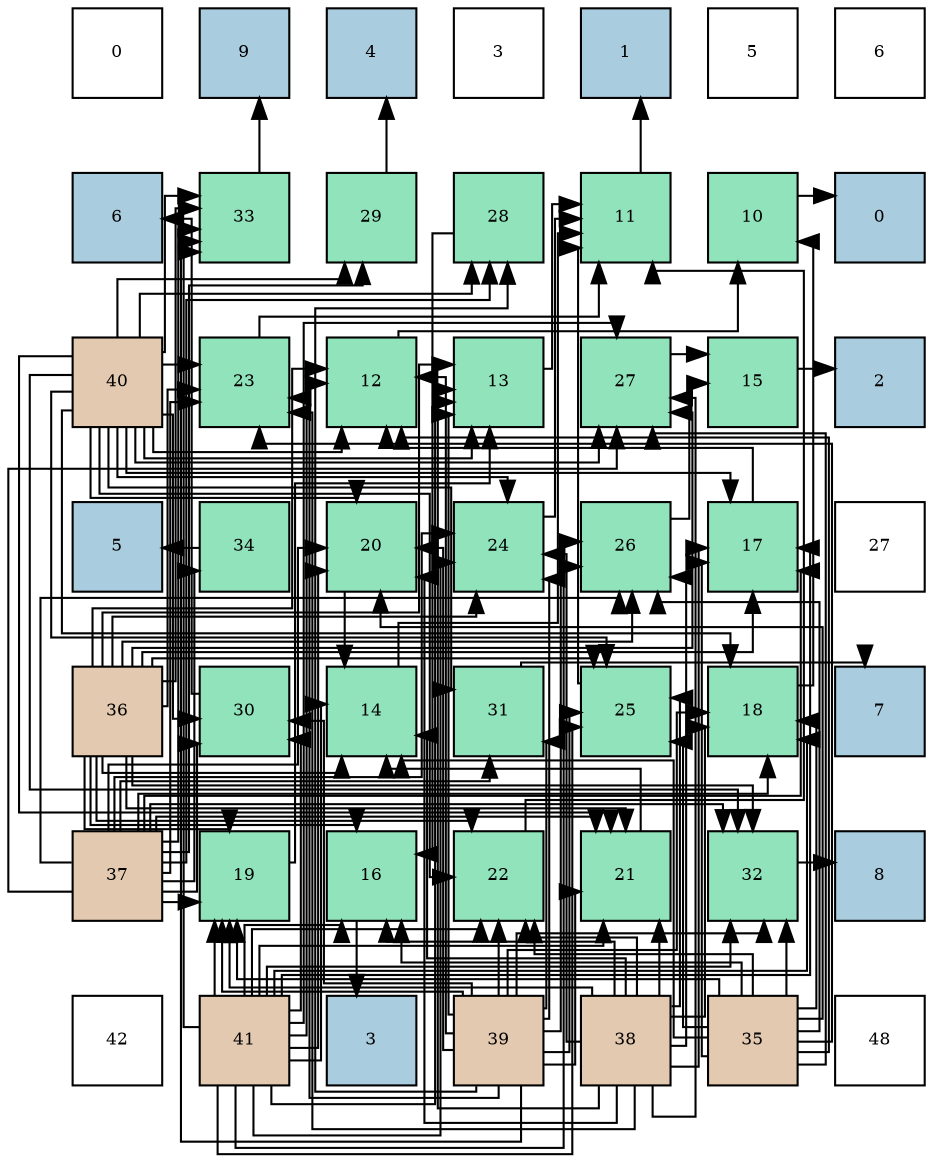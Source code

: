 digraph layout{
 rankdir=TB;
 splines=ortho;
 node [style=filled shape=square fixedsize=true width=0.6];
0[label="0", fontsize=8, fillcolor="#ffffff"];
1[label="9", fontsize=8, fillcolor="#a9ccde"];
2[label="4", fontsize=8, fillcolor="#a9ccde"];
3[label="3", fontsize=8, fillcolor="#ffffff"];
4[label="1", fontsize=8, fillcolor="#a9ccde"];
5[label="5", fontsize=8, fillcolor="#ffffff"];
6[label="6", fontsize=8, fillcolor="#ffffff"];
7[label="6", fontsize=8, fillcolor="#a9ccde"];
8[label="33", fontsize=8, fillcolor="#91e3bb"];
9[label="29", fontsize=8, fillcolor="#91e3bb"];
10[label="28", fontsize=8, fillcolor="#91e3bb"];
11[label="11", fontsize=8, fillcolor="#91e3bb"];
12[label="10", fontsize=8, fillcolor="#91e3bb"];
13[label="0", fontsize=8, fillcolor="#a9ccde"];
14[label="40", fontsize=8, fillcolor="#e3c9af"];
15[label="23", fontsize=8, fillcolor="#91e3bb"];
16[label="12", fontsize=8, fillcolor="#91e3bb"];
17[label="13", fontsize=8, fillcolor="#91e3bb"];
18[label="27", fontsize=8, fillcolor="#91e3bb"];
19[label="15", fontsize=8, fillcolor="#91e3bb"];
20[label="2", fontsize=8, fillcolor="#a9ccde"];
21[label="5", fontsize=8, fillcolor="#a9ccde"];
22[label="34", fontsize=8, fillcolor="#91e3bb"];
23[label="20", fontsize=8, fillcolor="#91e3bb"];
24[label="24", fontsize=8, fillcolor="#91e3bb"];
25[label="26", fontsize=8, fillcolor="#91e3bb"];
26[label="17", fontsize=8, fillcolor="#91e3bb"];
27[label="27", fontsize=8, fillcolor="#ffffff"];
28[label="36", fontsize=8, fillcolor="#e3c9af"];
29[label="30", fontsize=8, fillcolor="#91e3bb"];
30[label="14", fontsize=8, fillcolor="#91e3bb"];
31[label="31", fontsize=8, fillcolor="#91e3bb"];
32[label="25", fontsize=8, fillcolor="#91e3bb"];
33[label="18", fontsize=8, fillcolor="#91e3bb"];
34[label="7", fontsize=8, fillcolor="#a9ccde"];
35[label="37", fontsize=8, fillcolor="#e3c9af"];
36[label="19", fontsize=8, fillcolor="#91e3bb"];
37[label="16", fontsize=8, fillcolor="#91e3bb"];
38[label="22", fontsize=8, fillcolor="#91e3bb"];
39[label="21", fontsize=8, fillcolor="#91e3bb"];
40[label="32", fontsize=8, fillcolor="#91e3bb"];
41[label="8", fontsize=8, fillcolor="#a9ccde"];
42[label="42", fontsize=8, fillcolor="#ffffff"];
43[label="41", fontsize=8, fillcolor="#e3c9af"];
44[label="3", fontsize=8, fillcolor="#a9ccde"];
45[label="39", fontsize=8, fillcolor="#e3c9af"];
46[label="38", fontsize=8, fillcolor="#e3c9af"];
47[label="35", fontsize=8, fillcolor="#e3c9af"];
48[label="48", fontsize=8, fillcolor="#ffffff"];
edge [constraint=false, style=vis];12 -> 13;
11 -> 4;
16 -> 12;
17 -> 11;
30 -> 11;
19 -> 20;
37 -> 44;
26 -> 16;
33 -> 12;
36 -> 17;
23 -> 30;
39 -> 30;
38 -> 11;
15 -> 11;
24 -> 11;
32 -> 11;
25 -> 19;
18 -> 19;
10 -> 37;
9 -> 2;
29 -> 7;
31 -> 34;
40 -> 41;
8 -> 1;
22 -> 21;
47 -> 16;
47 -> 30;
47 -> 37;
47 -> 26;
47 -> 33;
47 -> 36;
47 -> 23;
47 -> 38;
47 -> 15;
47 -> 32;
47 -> 25;
47 -> 18;
47 -> 40;
28 -> 16;
28 -> 17;
28 -> 30;
28 -> 37;
28 -> 26;
28 -> 36;
28 -> 39;
28 -> 38;
28 -> 15;
28 -> 24;
28 -> 32;
28 -> 25;
28 -> 18;
28 -> 40;
28 -> 8;
35 -> 26;
35 -> 33;
35 -> 36;
35 -> 23;
35 -> 39;
35 -> 15;
35 -> 24;
35 -> 25;
35 -> 18;
35 -> 10;
35 -> 9;
35 -> 29;
35 -> 31;
35 -> 40;
35 -> 8;
35 -> 22;
46 -> 17;
46 -> 30;
46 -> 37;
46 -> 26;
46 -> 33;
46 -> 36;
46 -> 23;
46 -> 39;
46 -> 38;
46 -> 15;
46 -> 24;
46 -> 32;
46 -> 25;
46 -> 18;
45 -> 16;
45 -> 17;
45 -> 33;
45 -> 36;
45 -> 23;
45 -> 39;
45 -> 38;
45 -> 15;
45 -> 24;
45 -> 32;
45 -> 25;
45 -> 10;
45 -> 29;
45 -> 31;
45 -> 40;
45 -> 8;
14 -> 16;
14 -> 17;
14 -> 26;
14 -> 33;
14 -> 23;
14 -> 39;
14 -> 38;
14 -> 15;
14 -> 24;
14 -> 32;
14 -> 18;
14 -> 10;
14 -> 9;
14 -> 29;
14 -> 31;
14 -> 40;
14 -> 8;
43 -> 16;
43 -> 17;
43 -> 30;
43 -> 37;
43 -> 26;
43 -> 33;
43 -> 36;
43 -> 23;
43 -> 39;
43 -> 38;
43 -> 24;
43 -> 32;
43 -> 25;
43 -> 18;
43 -> 29;
43 -> 40;
43 -> 8;
edge [constraint=true, style=invis];
0 -> 7 -> 14 -> 21 -> 28 -> 35 -> 42;
1 -> 8 -> 15 -> 22 -> 29 -> 36 -> 43;
2 -> 9 -> 16 -> 23 -> 30 -> 37 -> 44;
3 -> 10 -> 17 -> 24 -> 31 -> 38 -> 45;
4 -> 11 -> 18 -> 25 -> 32 -> 39 -> 46;
5 -> 12 -> 19 -> 26 -> 33 -> 40 -> 47;
6 -> 13 -> 20 -> 27 -> 34 -> 41 -> 48;
rank = same {0 -> 1 -> 2 -> 3 -> 4 -> 5 -> 6};
rank = same {7 -> 8 -> 9 -> 10 -> 11 -> 12 -> 13};
rank = same {14 -> 15 -> 16 -> 17 -> 18 -> 19 -> 20};
rank = same {21 -> 22 -> 23 -> 24 -> 25 -> 26 -> 27};
rank = same {28 -> 29 -> 30 -> 31 -> 32 -> 33 -> 34};
rank = same {35 -> 36 -> 37 -> 38 -> 39 -> 40 -> 41};
rank = same {42 -> 43 -> 44 -> 45 -> 46 -> 47 -> 48};
}